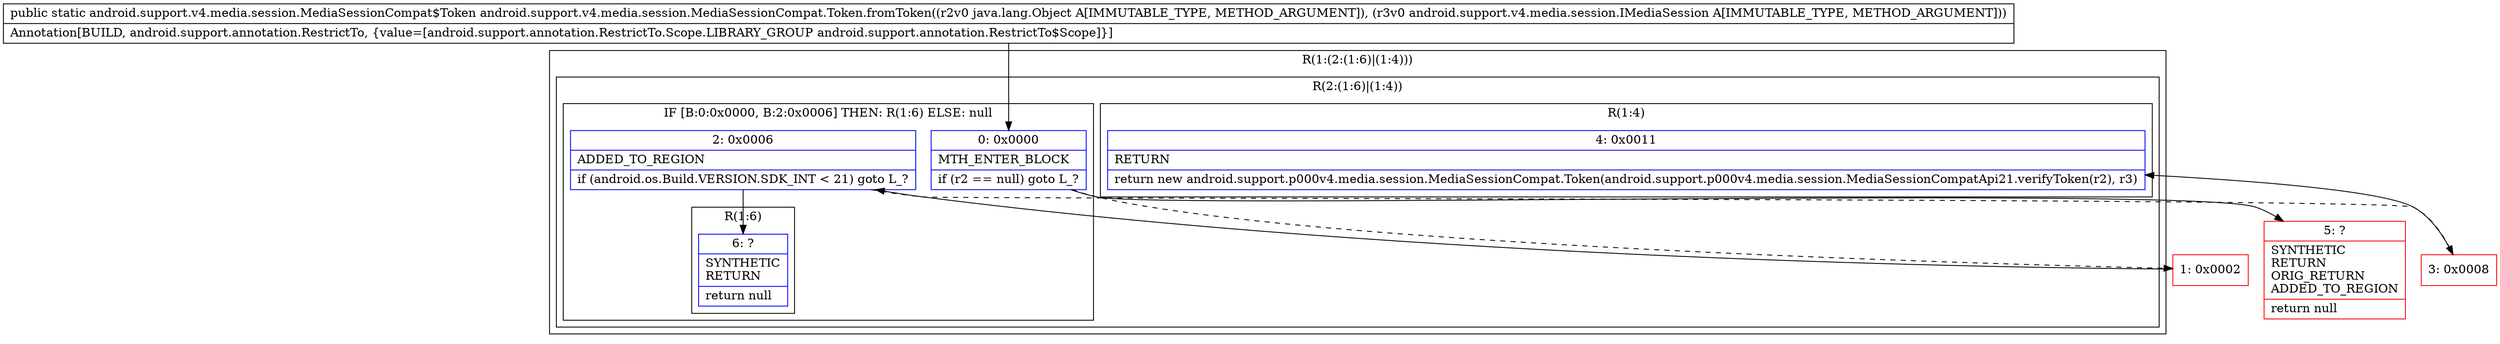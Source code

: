 digraph "CFG forandroid.support.v4.media.session.MediaSessionCompat.Token.fromToken(Ljava\/lang\/Object;Landroid\/support\/v4\/media\/session\/IMediaSession;)Landroid\/support\/v4\/media\/session\/MediaSessionCompat$Token;" {
subgraph cluster_Region_1673299092 {
label = "R(1:(2:(1:6)|(1:4)))";
node [shape=record,color=blue];
subgraph cluster_Region_878918480 {
label = "R(2:(1:6)|(1:4))";
node [shape=record,color=blue];
subgraph cluster_IfRegion_2087543849 {
label = "IF [B:0:0x0000, B:2:0x0006] THEN: R(1:6) ELSE: null";
node [shape=record,color=blue];
Node_0 [shape=record,label="{0\:\ 0x0000|MTH_ENTER_BLOCK\l|if (r2 == null) goto L_?\l}"];
Node_2 [shape=record,label="{2\:\ 0x0006|ADDED_TO_REGION\l|if (android.os.Build.VERSION.SDK_INT \< 21) goto L_?\l}"];
subgraph cluster_Region_1721174146 {
label = "R(1:6)";
node [shape=record,color=blue];
Node_6 [shape=record,label="{6\:\ ?|SYNTHETIC\lRETURN\l|return null\l}"];
}
}
subgraph cluster_Region_1636346080 {
label = "R(1:4)";
node [shape=record,color=blue];
Node_4 [shape=record,label="{4\:\ 0x0011|RETURN\l|return new android.support.p000v4.media.session.MediaSessionCompat.Token(android.support.p000v4.media.session.MediaSessionCompatApi21.verifyToken(r2), r3)\l}"];
}
}
}
Node_1 [shape=record,color=red,label="{1\:\ 0x0002}"];
Node_3 [shape=record,color=red,label="{3\:\ 0x0008}"];
Node_5 [shape=record,color=red,label="{5\:\ ?|SYNTHETIC\lRETURN\lORIG_RETURN\lADDED_TO_REGION\l|return null\l}"];
MethodNode[shape=record,label="{public static android.support.v4.media.session.MediaSessionCompat$Token android.support.v4.media.session.MediaSessionCompat.Token.fromToken((r2v0 java.lang.Object A[IMMUTABLE_TYPE, METHOD_ARGUMENT]), (r3v0 android.support.v4.media.session.IMediaSession A[IMMUTABLE_TYPE, METHOD_ARGUMENT]))  | Annotation[BUILD, android.support.annotation.RestrictTo, \{value=[android.support.annotation.RestrictTo.Scope.LIBRARY_GROUP android.support.annotation.RestrictTo$Scope]\}]\l}"];
MethodNode -> Node_0;
Node_0 -> Node_1[style=dashed];
Node_0 -> Node_5;
Node_2 -> Node_3[style=dashed];
Node_2 -> Node_6;
Node_1 -> Node_2;
Node_3 -> Node_4;
}

